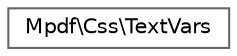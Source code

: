 digraph "Graphical Class Hierarchy"
{
 // LATEX_PDF_SIZE
  bgcolor="transparent";
  edge [fontname=Helvetica,fontsize=10,labelfontname=Helvetica,labelfontsize=10];
  node [fontname=Helvetica,fontsize=10,shape=box,height=0.2,width=0.4];
  rankdir="LR";
  Node0 [id="Node000000",label="Mpdf\\Css\\TextVars",height=0.2,width=0.4,color="grey40", fillcolor="white", style="filled",URL="$classMpdf_1_1Css_1_1TextVars.html",tooltip=" "];
}
